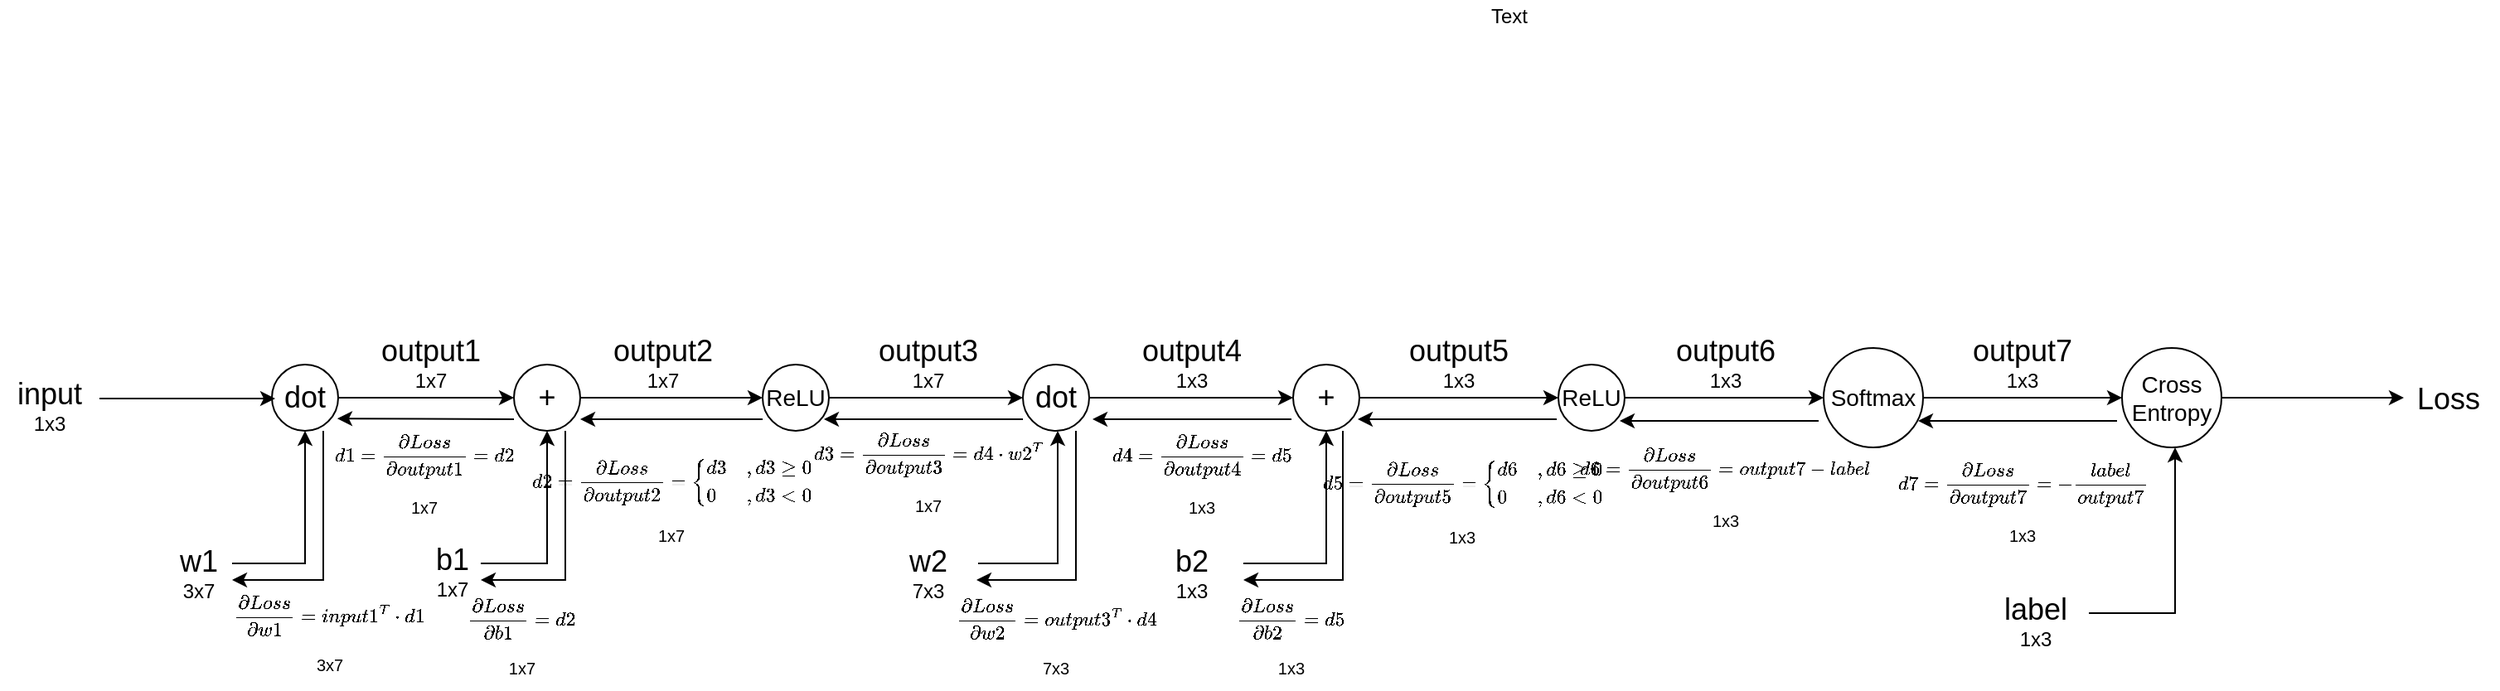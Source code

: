 <mxfile version="14.9.6" type="device"><diagram id="Tm-WChOKWdAvTCXuEKlJ" name="第 1 页"><mxGraphModel dx="1169" dy="630" grid="1" gridSize="10" guides="1" tooltips="1" connect="1" arrows="1" fold="1" page="1" pageScale="1" pageWidth="827" pageHeight="1169" math="1" shadow="0"><root><mxCell id="0"/><mxCell id="1" parent="0"/><mxCell id="89ETWb2CuoaAz4rkt_IL-8" style="edgeStyle=orthogonalEdgeStyle;rounded=0;orthogonalLoop=1;jettySize=auto;html=1;entryX=0;entryY=0.5;entryDx=0;entryDy=0;fontSize=18;" parent="1" source="89ETWb2CuoaAz4rkt_IL-1" target="89ETWb2CuoaAz4rkt_IL-6" edge="1"><mxGeometry relative="1" as="geometry"/></mxCell><mxCell id="89ETWb2CuoaAz4rkt_IL-1" value="&lt;font style=&quot;font-size: 18px&quot;&gt;dot&lt;/font&gt;" style="ellipse;whiteSpace=wrap;html=1;aspect=fixed;" parent="1" vertex="1"><mxGeometry x="334" y="260" width="40" height="40" as="geometry"/></mxCell><mxCell id="89ETWb2CuoaAz4rkt_IL-3" value="&lt;font&gt;&lt;span style=&quot;font-size: 18px&quot;&gt;input&lt;/span&gt;&lt;br&gt;&lt;font style=&quot;font-size: 12px&quot;&gt;1x3&lt;/font&gt;&lt;br&gt;&lt;/font&gt;" style="text;html=1;strokeColor=none;fillColor=none;align=center;verticalAlign=middle;whiteSpace=wrap;rounded=0;" parent="1" vertex="1"><mxGeometry x="170" y="270" width="60" height="30" as="geometry"/></mxCell><mxCell id="89ETWb2CuoaAz4rkt_IL-5" value="&lt;span style=&quot;font-size: 18px&quot;&gt;w1&lt;/span&gt;&lt;br&gt;&lt;font style=&quot;font-size: 12px&quot;&gt;3x7&lt;/font&gt;" style="text;html=1;strokeColor=none;fillColor=none;align=center;verticalAlign=middle;whiteSpace=wrap;rounded=0;" parent="1" vertex="1"><mxGeometry x="260" y="371" width="60" height="30" as="geometry"/></mxCell><mxCell id="89ETWb2CuoaAz4rkt_IL-12" style="edgeStyle=orthogonalEdgeStyle;rounded=0;orthogonalLoop=1;jettySize=auto;html=1;entryX=0;entryY=0.5;entryDx=0;entryDy=0;fontSize=14;" parent="1" source="89ETWb2CuoaAz4rkt_IL-6" target="89ETWb2CuoaAz4rkt_IL-11" edge="1"><mxGeometry relative="1" as="geometry"/></mxCell><mxCell id="89ETWb2CuoaAz4rkt_IL-6" value="&lt;font style=&quot;font-size: 18px&quot;&gt;+&lt;br&gt;&lt;/font&gt;" style="ellipse;whiteSpace=wrap;html=1;aspect=fixed;" parent="1" vertex="1"><mxGeometry x="480" y="260" width="40" height="40" as="geometry"/></mxCell><mxCell id="89ETWb2CuoaAz4rkt_IL-9" value="" style="endArrow=classic;html=1;rounded=0;fontSize=18;entryX=0.5;entryY=1;entryDx=0;entryDy=0;" parent="1" target="89ETWb2CuoaAz4rkt_IL-6" edge="1"><mxGeometry width="50" height="50" relative="1" as="geometry"><mxPoint x="460" y="380" as="sourcePoint"/><mxPoint x="510" y="440" as="targetPoint"/><Array as="points"><mxPoint x="500" y="380"/></Array></mxGeometry></mxCell><mxCell id="89ETWb2CuoaAz4rkt_IL-10" value="&lt;span style=&quot;font-size: 18px&quot;&gt;b1&lt;/span&gt;&lt;br&gt;&lt;font style=&quot;font-size: 12px&quot;&gt;1x7&lt;/font&gt;" style="text;html=1;strokeColor=none;fillColor=none;align=center;verticalAlign=middle;whiteSpace=wrap;rounded=0;" parent="1" vertex="1"><mxGeometry x="413" y="370" width="60" height="30" as="geometry"/></mxCell><mxCell id="89ETWb2CuoaAz4rkt_IL-15" style="edgeStyle=orthogonalEdgeStyle;rounded=0;orthogonalLoop=1;jettySize=auto;html=1;entryX=0;entryY=0.5;entryDx=0;entryDy=0;fontSize=14;" parent="1" source="89ETWb2CuoaAz4rkt_IL-11" target="89ETWb2CuoaAz4rkt_IL-13" edge="1"><mxGeometry relative="1" as="geometry"/></mxCell><mxCell id="89ETWb2CuoaAz4rkt_IL-11" value="&lt;font&gt;&lt;font style=&quot;font-size: 14px&quot;&gt;ReLU&lt;/font&gt;&lt;br&gt;&lt;/font&gt;" style="ellipse;whiteSpace=wrap;html=1;aspect=fixed;" parent="1" vertex="1"><mxGeometry x="630" y="260" width="40" height="40" as="geometry"/></mxCell><mxCell id="89ETWb2CuoaAz4rkt_IL-20" style="edgeStyle=orthogonalEdgeStyle;rounded=0;orthogonalLoop=1;jettySize=auto;html=1;fontSize=14;" parent="1" source="89ETWb2CuoaAz4rkt_IL-13" target="89ETWb2CuoaAz4rkt_IL-19" edge="1"><mxGeometry relative="1" as="geometry"/></mxCell><mxCell id="89ETWb2CuoaAz4rkt_IL-13" value="&lt;font style=&quot;font-size: 18px&quot;&gt;dot&lt;br&gt;&lt;/font&gt;" style="ellipse;whiteSpace=wrap;html=1;aspect=fixed;" parent="1" vertex="1"><mxGeometry x="787" y="260" width="40" height="40" as="geometry"/></mxCell><mxCell id="89ETWb2CuoaAz4rkt_IL-17" value="&lt;span style=&quot;font-size: 18px&quot;&gt;w2&lt;/span&gt;&lt;br&gt;&lt;font style=&quot;font-size: 12px&quot;&gt;7x3&lt;/font&gt;" style="text;html=1;strokeColor=none;fillColor=none;align=center;verticalAlign=middle;whiteSpace=wrap;rounded=0;" parent="1" vertex="1"><mxGeometry x="700" y="371" width="60" height="30" as="geometry"/></mxCell><mxCell id="89ETWb2CuoaAz4rkt_IL-18" style="edgeStyle=orthogonalEdgeStyle;rounded=0;orthogonalLoop=1;jettySize=auto;html=1;exitX=0.5;exitY=1;exitDx=0;exitDy=0;fontSize=14;" parent="1" source="89ETWb2CuoaAz4rkt_IL-17" target="89ETWb2CuoaAz4rkt_IL-17" edge="1"><mxGeometry relative="1" as="geometry"/></mxCell><mxCell id="89ETWb2CuoaAz4rkt_IL-24" style="edgeStyle=orthogonalEdgeStyle;rounded=0;orthogonalLoop=1;jettySize=auto;html=1;entryX=0;entryY=0.5;entryDx=0;entryDy=0;fontSize=14;" parent="1" source="89ETWb2CuoaAz4rkt_IL-19" target="89ETWb2CuoaAz4rkt_IL-23" edge="1"><mxGeometry relative="1" as="geometry"/></mxCell><mxCell id="89ETWb2CuoaAz4rkt_IL-19" value="&lt;font style=&quot;font-size: 18px&quot;&gt;+&lt;br&gt;&lt;/font&gt;" style="ellipse;whiteSpace=wrap;html=1;aspect=fixed;" parent="1" vertex="1"><mxGeometry x="950" y="260" width="40" height="40" as="geometry"/></mxCell><mxCell id="89ETWb2CuoaAz4rkt_IL-21" value="" style="endArrow=classic;html=1;rounded=0;fontSize=18;entryX=0.5;entryY=1;entryDx=0;entryDy=0;" parent="1" edge="1"><mxGeometry width="50" height="50" relative="1" as="geometry"><mxPoint x="920" y="380" as="sourcePoint"/><mxPoint x="970" y="300" as="targetPoint"/><Array as="points"><mxPoint x="970" y="380"/><mxPoint x="970" y="340"/></Array></mxGeometry></mxCell><mxCell id="89ETWb2CuoaAz4rkt_IL-22" value="&lt;span style=&quot;font-size: 18px&quot;&gt;b2&lt;/span&gt;&lt;br&gt;&lt;font style=&quot;font-size: 12px&quot;&gt;1x3&lt;/font&gt;" style="text;html=1;strokeColor=none;fillColor=none;align=center;verticalAlign=middle;whiteSpace=wrap;rounded=0;" parent="1" vertex="1"><mxGeometry x="859" y="371" width="60" height="30" as="geometry"/></mxCell><mxCell id="89ETWb2CuoaAz4rkt_IL-26" style="edgeStyle=orthogonalEdgeStyle;rounded=0;orthogonalLoop=1;jettySize=auto;html=1;entryX=0;entryY=0.5;entryDx=0;entryDy=0;fontSize=14;" parent="1" source="89ETWb2CuoaAz4rkt_IL-23" target="89ETWb2CuoaAz4rkt_IL-25" edge="1"><mxGeometry relative="1" as="geometry"/></mxCell><mxCell id="89ETWb2CuoaAz4rkt_IL-23" value="&lt;font&gt;&lt;font style=&quot;font-size: 14px&quot;&gt;ReLU&lt;/font&gt;&lt;br&gt;&lt;/font&gt;" style="ellipse;whiteSpace=wrap;html=1;aspect=fixed;" parent="1" vertex="1"><mxGeometry x="1110" y="260" width="40" height="40" as="geometry"/></mxCell><mxCell id="89ETWb2CuoaAz4rkt_IL-27" style="edgeStyle=orthogonalEdgeStyle;rounded=0;orthogonalLoop=1;jettySize=auto;html=1;fontSize=14;" parent="1" source="89ETWb2CuoaAz4rkt_IL-25" edge="1"><mxGeometry relative="1" as="geometry"><mxPoint x="1450" y="280" as="targetPoint"/></mxGeometry></mxCell><mxCell id="89ETWb2CuoaAz4rkt_IL-25" value="&lt;font&gt;&lt;font style=&quot;font-size: 14px&quot;&gt;Softmax&lt;/font&gt;&lt;br&gt;&lt;/font&gt;" style="ellipse;whiteSpace=wrap;html=1;aspect=fixed;" parent="1" vertex="1"><mxGeometry x="1270" y="250" width="60" height="60" as="geometry"/></mxCell><mxCell id="89ETWb2CuoaAz4rkt_IL-29" value="" style="endArrow=classic;html=1;rounded=0;fontSize=12;" parent="1" edge="1"><mxGeometry width="50" height="50" relative="1" as="geometry"><mxPoint x="1447" y="294" as="sourcePoint"/><mxPoint x="1327" y="294" as="targetPoint"/></mxGeometry></mxCell><mxCell id="89ETWb2CuoaAz4rkt_IL-32" style="edgeStyle=orthogonalEdgeStyle;rounded=0;orthogonalLoop=1;jettySize=auto;html=1;fontSize=12;" parent="1" source="89ETWb2CuoaAz4rkt_IL-31" edge="1"><mxGeometry relative="1" as="geometry"><mxPoint x="1620" y="280" as="targetPoint"/></mxGeometry></mxCell><mxCell id="89ETWb2CuoaAz4rkt_IL-31" value="&lt;font&gt;&lt;font style=&quot;font-size: 14px&quot;&gt;Cross Entropy&lt;/font&gt;&lt;br&gt;&lt;/font&gt;" style="ellipse;whiteSpace=wrap;html=1;aspect=fixed;" parent="1" vertex="1"><mxGeometry x="1450" y="250" width="60" height="60" as="geometry"/></mxCell><mxCell id="89ETWb2CuoaAz4rkt_IL-33" value="&lt;span style=&quot;font-size: 18px&quot;&gt;Loss&lt;/span&gt;" style="text;html=1;strokeColor=none;fillColor=none;align=center;verticalAlign=middle;whiteSpace=wrap;rounded=0;" parent="1" vertex="1"><mxGeometry x="1617" y="266" width="60" height="30" as="geometry"/></mxCell><mxCell id="89ETWb2CuoaAz4rkt_IL-34" value="" style="endArrow=classic;html=1;rounded=0;fontSize=18;entryX=0.5;entryY=1;entryDx=0;entryDy=0;" parent="1" target="89ETWb2CuoaAz4rkt_IL-1" edge="1"><mxGeometry width="50" height="50" relative="1" as="geometry"><mxPoint x="310" y="380" as="sourcePoint"/><mxPoint x="354" y="300" as="targetPoint"/><Array as="points"><mxPoint x="354" y="380"/></Array></mxGeometry></mxCell><mxCell id="89ETWb2CuoaAz4rkt_IL-35" style="edgeStyle=orthogonalEdgeStyle;rounded=0;orthogonalLoop=1;jettySize=auto;html=1;entryX=0;entryY=0.5;entryDx=0;entryDy=0;fontSize=18;" parent="1" edge="1"><mxGeometry relative="1" as="geometry"><mxPoint x="230" y="280.5" as="sourcePoint"/><mxPoint x="336" y="280.5" as="targetPoint"/></mxGeometry></mxCell><mxCell id="89ETWb2CuoaAz4rkt_IL-36" value="" style="endArrow=classic;html=1;rounded=0;fontSize=18;entryX=0.5;entryY=1;entryDx=0;entryDy=0;" parent="1" edge="1"><mxGeometry width="50" height="50" relative="1" as="geometry"><mxPoint x="760" y="380" as="sourcePoint"/><mxPoint x="808" y="300" as="targetPoint"/><Array as="points"><mxPoint x="808" y="380"/><mxPoint x="808" y="340"/></Array></mxGeometry></mxCell><mxCell id="89ETWb2CuoaAz4rkt_IL-37" value="" style="endArrow=classic;html=1;rounded=0;fontSize=18;entryX=0.5;entryY=1;entryDx=0;entryDy=0;" parent="1" edge="1"><mxGeometry width="50" height="50" relative="1" as="geometry"><mxPoint x="1430" y="410" as="sourcePoint"/><mxPoint x="1482" y="310" as="targetPoint"/><Array as="points"><mxPoint x="1482" y="410"/><mxPoint x="1482" y="350"/></Array></mxGeometry></mxCell><mxCell id="89ETWb2CuoaAz4rkt_IL-38" value="&lt;span style=&quot;font-size: 18px&quot;&gt;label&lt;/span&gt;&lt;br&gt;&lt;font style=&quot;font-size: 12px&quot;&gt;1x3&lt;/font&gt;" style="text;html=1;strokeColor=none;fillColor=none;align=center;verticalAlign=middle;whiteSpace=wrap;rounded=0;" parent="1" vertex="1"><mxGeometry x="1368" y="400" width="60" height="30" as="geometry"/></mxCell><mxCell id="89ETWb2CuoaAz4rkt_IL-40" value="&lt;font&gt;&lt;span style=&quot;font-size: 18px&quot;&gt;output1&lt;/span&gt;&lt;br&gt;&lt;font style=&quot;font-size: 12px&quot;&gt;1x7&lt;/font&gt;&lt;br&gt;&lt;/font&gt;" style="text;html=1;strokeColor=none;fillColor=none;align=center;verticalAlign=middle;whiteSpace=wrap;rounded=0;" parent="1" vertex="1"><mxGeometry x="400" y="244" width="60" height="30" as="geometry"/></mxCell><mxCell id="89ETWb2CuoaAz4rkt_IL-41" value="&lt;font&gt;&lt;span style=&quot;font-size: 18px&quot;&gt;output2&lt;/span&gt;&lt;br&gt;&lt;font style=&quot;font-size: 12px&quot;&gt;1x7&lt;/font&gt;&lt;br&gt;&lt;/font&gt;" style="text;html=1;strokeColor=none;fillColor=none;align=center;verticalAlign=middle;whiteSpace=wrap;rounded=0;" parent="1" vertex="1"><mxGeometry x="540" y="244" width="60" height="30" as="geometry"/></mxCell><mxCell id="89ETWb2CuoaAz4rkt_IL-42" value="&lt;font&gt;&lt;span style=&quot;font-size: 18px&quot;&gt;output3&lt;/span&gt;&lt;br&gt;&lt;font style=&quot;font-size: 12px&quot;&gt;1x7&lt;/font&gt;&lt;br&gt;&lt;/font&gt;" style="text;html=1;strokeColor=none;fillColor=none;align=center;verticalAlign=middle;whiteSpace=wrap;rounded=0;" parent="1" vertex="1"><mxGeometry x="700" y="244" width="60" height="30" as="geometry"/></mxCell><mxCell id="89ETWb2CuoaAz4rkt_IL-43" value="&lt;font&gt;&lt;span style=&quot;font-size: 18px&quot;&gt;output4&lt;/span&gt;&lt;br&gt;&lt;font style=&quot;font-size: 12px&quot;&gt;1x3&lt;/font&gt;&lt;br&gt;&lt;/font&gt;" style="text;html=1;strokeColor=none;fillColor=none;align=center;verticalAlign=middle;whiteSpace=wrap;rounded=0;" parent="1" vertex="1"><mxGeometry x="859" y="244" width="60" height="30" as="geometry"/></mxCell><mxCell id="89ETWb2CuoaAz4rkt_IL-44" value="&lt;font&gt;&lt;span style=&quot;font-size: 18px&quot;&gt;output5&lt;/span&gt;&lt;br&gt;&lt;font style=&quot;font-size: 12px&quot;&gt;1x3&lt;/font&gt;&lt;br&gt;&lt;/font&gt;" style="text;html=1;strokeColor=none;fillColor=none;align=center;verticalAlign=middle;whiteSpace=wrap;rounded=0;" parent="1" vertex="1"><mxGeometry x="1020" y="244" width="60" height="30" as="geometry"/></mxCell><mxCell id="89ETWb2CuoaAz4rkt_IL-45" value="&lt;font&gt;&lt;span style=&quot;font-size: 18px&quot;&gt;output6&lt;/span&gt;&lt;br&gt;&lt;font style=&quot;font-size: 12px&quot;&gt;1x3&lt;/font&gt;&lt;br&gt;&lt;/font&gt;" style="text;html=1;strokeColor=none;fillColor=none;align=center;verticalAlign=middle;whiteSpace=wrap;rounded=0;" parent="1" vertex="1"><mxGeometry x="1181" y="244" width="60" height="30" as="geometry"/></mxCell><mxCell id="89ETWb2CuoaAz4rkt_IL-46" value="&lt;font&gt;&lt;span style=&quot;font-size: 18px&quot;&gt;output7&lt;/span&gt;&lt;br&gt;&lt;font style=&quot;font-size: 12px&quot;&gt;1x3&lt;/font&gt;&lt;br&gt;&lt;/font&gt;" style="text;html=1;strokeColor=none;fillColor=none;align=center;verticalAlign=middle;whiteSpace=wrap;rounded=0;" parent="1" vertex="1"><mxGeometry x="1360" y="244" width="60" height="30" as="geometry"/></mxCell><mxCell id="89ETWb2CuoaAz4rkt_IL-48" value="&lt;font&gt;&lt;font style=&quot;font-size: 10px&quot;&gt;&lt;font&gt;$$d7 = \frac{\partial Loss}{\partial output7} \\= -\frac{label}{output7}$$&lt;/font&gt;&lt;font&gt;1x3&lt;/font&gt;&lt;/font&gt;&lt;br&gt;&lt;/font&gt;" style="text;html=1;strokeColor=none;fillColor=none;align=center;verticalAlign=middle;whiteSpace=wrap;rounded=0;" parent="1" vertex="1"><mxGeometry x="1360" y="324" width="60" height="30" as="geometry"/></mxCell><mxCell id="fVe-MELLuiSadNg1vWpa-1" value="&lt;font&gt;&lt;font style=&quot;font-size: 10px&quot;&gt;&lt;font&gt;$$d6 = \frac{\partial Loss}{\partial output6} \\= output7-label$$&lt;/font&gt;&lt;font&gt;1x3&lt;/font&gt;&lt;/font&gt;&lt;br&gt;&lt;/font&gt;" style="text;html=1;strokeColor=none;fillColor=none;align=center;verticalAlign=middle;whiteSpace=wrap;rounded=0;" parent="1" vertex="1"><mxGeometry x="1181" y="315" width="60" height="30" as="geometry"/></mxCell><mxCell id="fVe-MELLuiSadNg1vWpa-2" value="" style="endArrow=classic;html=1;rounded=0;fontSize=12;" parent="1" edge="1"><mxGeometry width="50" height="50" relative="1" as="geometry"><mxPoint x="1267" y="294" as="sourcePoint"/><mxPoint x="1147" y="294" as="targetPoint"/></mxGeometry></mxCell><mxCell id="fVe-MELLuiSadNg1vWpa-5" value="&lt;font&gt;&lt;font style=&quot;font-size: 10px&quot;&gt;$$d5 = \frac{\partial Loss}{\partial output5} \\= \left \{ \begin{array} \left d6 &amp;amp;, d6 \ge 0 \\ 0 &amp;amp;, d6 &amp;lt; 0 \end{array} \right .$$1x3&lt;/font&gt;&lt;br&gt;&lt;/font&gt;" style="text;html=1;strokeColor=none;fillColor=none;align=center;verticalAlign=middle;whiteSpace=wrap;rounded=0;" parent="1" vertex="1"><mxGeometry x="1017" y="309" width="70" height="60" as="geometry"/></mxCell><mxCell id="fVe-MELLuiSadNg1vWpa-6" value="" style="endArrow=classic;html=1;rounded=0;fontSize=12;" parent="1" edge="1"><mxGeometry width="50" height="50" relative="1" as="geometry"><mxPoint x="1109" y="293" as="sourcePoint"/><mxPoint x="989" y="293" as="targetPoint"/></mxGeometry></mxCell><mxCell id="kYnJ9Hij2kNUCqlf1oVs-3" value="" style="endArrow=classic;html=1;rounded=0;fontSize=18;" parent="1" edge="1"><mxGeometry width="50" height="50" relative="1" as="geometry"><mxPoint x="980" y="300" as="sourcePoint"/><mxPoint x="920" y="390" as="targetPoint"/><Array as="points"><mxPoint x="980" y="390"/></Array></mxGeometry></mxCell><mxCell id="kYnJ9Hij2kNUCqlf1oVs-4" value="&lt;font&gt;&lt;font style=&quot;font-size: 10px&quot;&gt;$$\frac{\partial Loss}{\partial b2} = d5$$1x3&lt;/font&gt;&lt;br&gt;&lt;/font&gt;" style="text;html=1;strokeColor=none;fillColor=none;align=center;verticalAlign=middle;whiteSpace=wrap;rounded=0;" parent="1" vertex="1"><mxGeometry x="914" y="390" width="70" height="60" as="geometry"/></mxCell><mxCell id="kYnJ9Hij2kNUCqlf1oVs-5" value="&lt;font&gt;&lt;font style=&quot;font-size: 10px&quot;&gt;$$d4 = \frac{\partial Loss}{\partial output4} = d5$$1x3&lt;/font&gt;&lt;br&gt;&lt;/font&gt;" style="text;html=1;strokeColor=none;fillColor=none;align=center;verticalAlign=middle;whiteSpace=wrap;rounded=0;" parent="1" vertex="1"><mxGeometry x="860" y="292" width="70" height="60" as="geometry"/></mxCell><mxCell id="kYnJ9Hij2kNUCqlf1oVs-6" value="" style="endArrow=classic;html=1;rounded=0;fontSize=12;" parent="1" edge="1"><mxGeometry width="50" height="50" relative="1" as="geometry"><mxPoint x="949" y="293" as="sourcePoint"/><mxPoint x="829" y="293" as="targetPoint"/></mxGeometry></mxCell><mxCell id="kYnJ9Hij2kNUCqlf1oVs-7" value="" style="endArrow=classic;html=1;rounded=0;fontSize=18;" parent="1" edge="1"><mxGeometry width="50" height="50" relative="1" as="geometry"><mxPoint x="819" y="300" as="sourcePoint"/><mxPoint x="759" y="390" as="targetPoint"/><Array as="points"><mxPoint x="819" y="390"/></Array></mxGeometry></mxCell><mxCell id="kYnJ9Hij2kNUCqlf1oVs-8" value="&lt;font&gt;&lt;font style=&quot;font-size: 10px&quot;&gt;$$\frac{\partial Loss}{\partial w2} = output3^T \cdot d4$$7x3&lt;/font&gt;&lt;br&gt;&lt;/font&gt;" style="text;html=1;strokeColor=none;fillColor=none;align=center;verticalAlign=middle;whiteSpace=wrap;rounded=0;" parent="1" vertex="1"><mxGeometry x="772" y="390" width="70" height="60" as="geometry"/></mxCell><mxCell id="kYnJ9Hij2kNUCqlf1oVs-10" value="&lt;font&gt;&lt;font style=&quot;font-size: 10px&quot;&gt;$$d3 = \frac{\partial Loss}{\partial output3} = d4 \cdot&amp;nbsp;w2^T&amp;nbsp;&lt;br&gt;$$1x7&lt;/font&gt;&lt;br&gt;&lt;/font&gt;" style="text;html=1;strokeColor=none;fillColor=none;align=center;verticalAlign=middle;whiteSpace=wrap;rounded=0;" parent="1" vertex="1"><mxGeometry x="695" y="291" width="70" height="60" as="geometry"/></mxCell><mxCell id="kYnJ9Hij2kNUCqlf1oVs-11" value="" style="endArrow=classic;html=1;rounded=0;fontSize=12;" parent="1" edge="1"><mxGeometry width="50" height="50" relative="1" as="geometry"><mxPoint x="787" y="293" as="sourcePoint"/><mxPoint x="667" y="293" as="targetPoint"/></mxGeometry></mxCell><mxCell id="kYnJ9Hij2kNUCqlf1oVs-12" value="&lt;font&gt;&lt;font style=&quot;font-size: 10px&quot;&gt;$$d2 = \frac{\partial Loss}{\partial output2} \\= \left \{ \begin{array} \left d3 &amp;amp;, d3 \ge 0 \\ 0 &amp;amp;, d3 &amp;lt; 0 \end{array} \right .$$1x7&lt;/font&gt;&lt;br&gt;&lt;/font&gt;" style="text;html=1;strokeColor=none;fillColor=none;align=center;verticalAlign=middle;whiteSpace=wrap;rounded=0;" parent="1" vertex="1"><mxGeometry x="540" y="308" width="70" height="60" as="geometry"/></mxCell><mxCell id="kYnJ9Hij2kNUCqlf1oVs-13" value="" style="endArrow=classic;html=1;rounded=0;fontSize=12;" parent="1" edge="1"><mxGeometry width="50" height="50" relative="1" as="geometry"><mxPoint x="630" y="293" as="sourcePoint"/><mxPoint x="520" y="293" as="targetPoint"/></mxGeometry></mxCell><mxCell id="kYnJ9Hij2kNUCqlf1oVs-19" value="" style="endArrow=classic;html=1;rounded=0;fontSize=18;" parent="1" edge="1"><mxGeometry width="50" height="50" relative="1" as="geometry"><mxPoint x="511" y="300" as="sourcePoint"/><mxPoint x="460" y="390" as="targetPoint"/><Array as="points"><mxPoint x="511" y="390"/></Array></mxGeometry></mxCell><mxCell id="kYnJ9Hij2kNUCqlf1oVs-20" value="&lt;font&gt;&lt;font style=&quot;font-size: 10px&quot;&gt;$$\frac{\partial Loss}{\partial b1} = d2$$1x7&lt;/font&gt;&lt;br&gt;&lt;/font&gt;" style="text;html=1;strokeColor=none;fillColor=none;align=center;verticalAlign=middle;whiteSpace=wrap;rounded=0;" parent="1" vertex="1"><mxGeometry x="450" y="390" width="70" height="60" as="geometry"/></mxCell><mxCell id="kYnJ9Hij2kNUCqlf1oVs-21" value="&lt;font&gt;&lt;font style=&quot;font-size: 10px&quot;&gt;$$d1 = \frac{\partial Loss}{\partial output1} = d2$$1x7&lt;/font&gt;&lt;br&gt;&lt;/font&gt;" style="text;html=1;strokeColor=none;fillColor=none;align=center;verticalAlign=middle;whiteSpace=wrap;rounded=0;" parent="1" vertex="1"><mxGeometry x="391" y="292" width="70" height="60" as="geometry"/></mxCell><mxCell id="kYnJ9Hij2kNUCqlf1oVs-22" value="" style="endArrow=classic;html=1;rounded=0;fontSize=12;entryX=0.987;entryY=0.815;entryDx=0;entryDy=0;entryPerimeter=0;" parent="1" target="89ETWb2CuoaAz4rkt_IL-1" edge="1"><mxGeometry width="50" height="50" relative="1" as="geometry"><mxPoint x="480" y="293" as="sourcePoint"/><mxPoint x="380" y="293" as="targetPoint"/></mxGeometry></mxCell><mxCell id="kYnJ9Hij2kNUCqlf1oVs-23" value="" style="endArrow=classic;html=1;rounded=0;fontSize=18;" parent="1" edge="1"><mxGeometry width="50" height="50" relative="1" as="geometry"><mxPoint x="365" y="300" as="sourcePoint"/><mxPoint x="310" y="390" as="targetPoint"/><Array as="points"><mxPoint x="365" y="390"/></Array></mxGeometry></mxCell><mxCell id="kYnJ9Hij2kNUCqlf1oVs-24" value="&lt;font&gt;&lt;font style=&quot;font-size: 10px&quot;&gt;$$\frac{\partial Loss}{\partial w1} = input1^T \cdot d1$$3x7&lt;/font&gt;&lt;br&gt;&lt;/font&gt;" style="text;html=1;strokeColor=none;fillColor=none;align=center;verticalAlign=middle;whiteSpace=wrap;rounded=0;" parent="1" vertex="1"><mxGeometry x="334" y="388" width="70" height="60" as="geometry"/></mxCell><mxCell id="JI9fzLAwDWclafiOkl3A-1" value="Text" style="text;html=1;align=center;verticalAlign=middle;resizable=0;points=[];autosize=1;strokeColor=none;" vertex="1" parent="1"><mxGeometry x="1060" y="40" width="40" height="20" as="geometry"/></mxCell></root></mxGraphModel></diagram></mxfile>